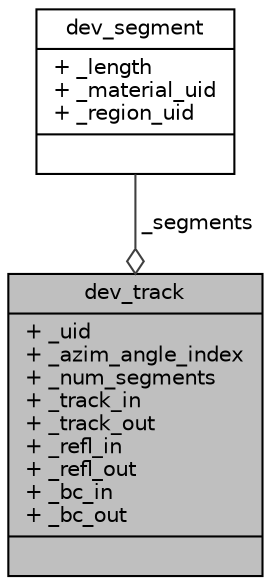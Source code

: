 digraph "dev_track"
{
  edge [fontname="Helvetica",fontsize="10",labelfontname="Helvetica",labelfontsize="10"];
  node [fontname="Helvetica",fontsize="10",shape=record];
  Node1 [label="{dev_track\n|+ _uid\l+ _azim_angle_index\l+ _num_segments\l+ _track_in\l+ _track_out\l+ _refl_in\l+ _refl_out\l+ _bc_in\l+ _bc_out\l|}",height=0.2,width=0.4,color="black", fillcolor="grey75", style="filled" fontcolor="black"];
  Node2 -> Node1 [color="grey25",fontsize="10",style="solid",label=" _segments" ,arrowhead="odiamond",fontname="Helvetica"];
  Node2 [label="{dev_segment\n|+ _length\l+ _material_uid\l+ _region_uid\l|}",height=0.2,width=0.4,color="black", fillcolor="white", style="filled",URL="$structdev__segment.html",tooltip="A dev_segment represents a line segment within a single flat source region along a track..."];
}
